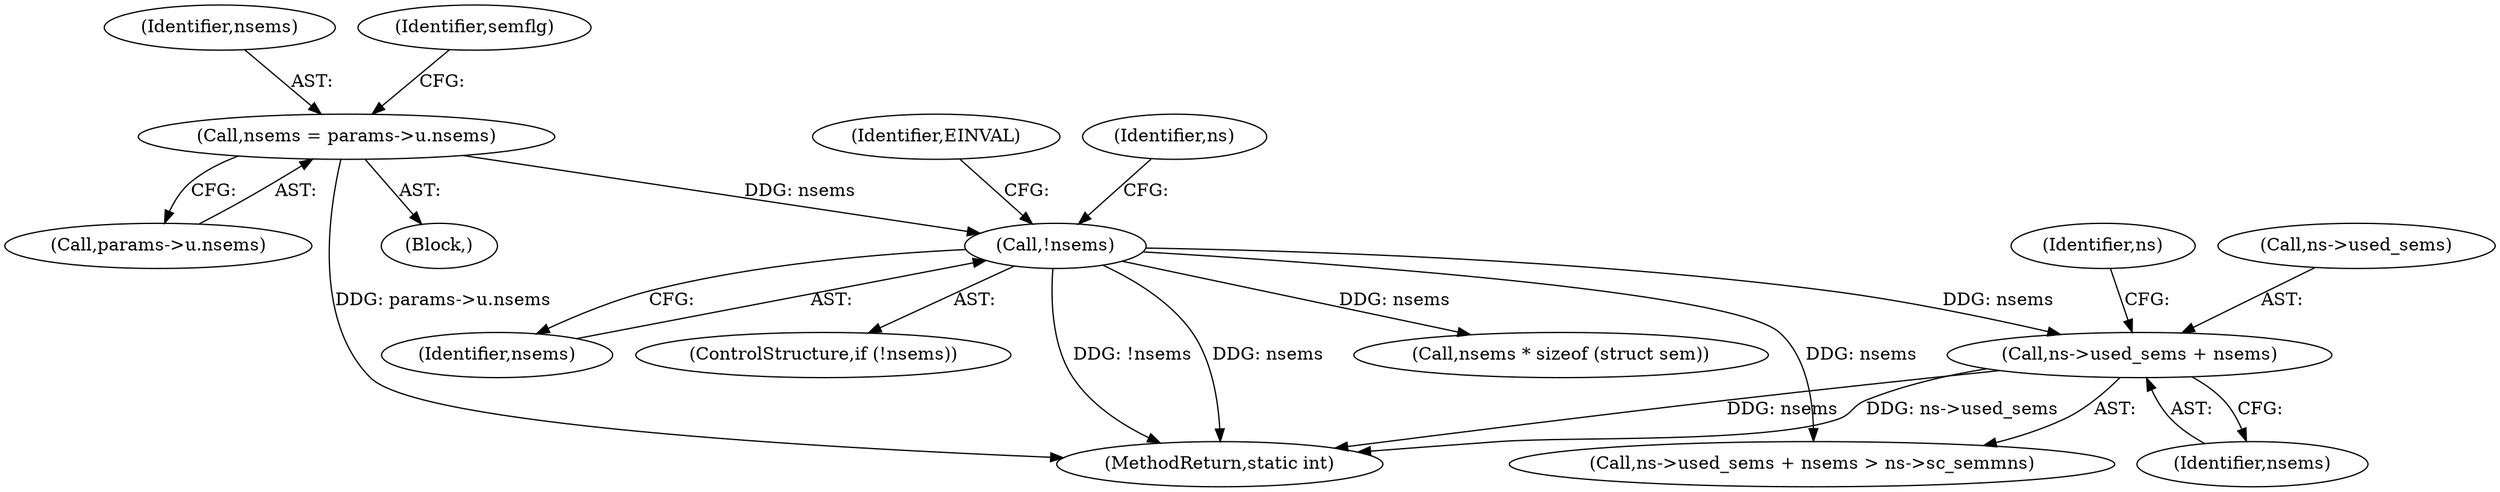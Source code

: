digraph "0_linux_6062a8dc0517bce23e3c2f7d2fea5e22411269a3_4@pointer" {
"1000137" [label="(Call,ns->used_sems + nsems)"];
"1000130" [label="(Call,!nsems)"];
"1000115" [label="(Call,nsems = params->u.nsems)"];
"1000129" [label="(ControlStructure,if (!nsems))"];
"1000116" [label="(Identifier,nsems)"];
"1000137" [label="(Call,ns->used_sems + nsems)"];
"1000117" [label="(Call,params->u.nsems)"];
"1000130" [label="(Call,!nsems)"];
"1000131" [label="(Identifier,nsems)"];
"1000115" [label="(Call,nsems = params->u.nsems)"];
"1000154" [label="(Call,nsems * sizeof (struct sem))"];
"1000138" [label="(Call,ns->used_sems)"];
"1000134" [label="(Identifier,EINVAL)"];
"1000139" [label="(Identifier,ns)"];
"1000136" [label="(Call,ns->used_sems + nsems > ns->sc_semmns)"];
"1000124" [label="(Identifier,semflg)"];
"1000141" [label="(Identifier,nsems)"];
"1000297" [label="(MethodReturn,static int)"];
"1000103" [label="(Block,)"];
"1000143" [label="(Identifier,ns)"];
"1000137" -> "1000136"  [label="AST: "];
"1000137" -> "1000141"  [label="CFG: "];
"1000138" -> "1000137"  [label="AST: "];
"1000141" -> "1000137"  [label="AST: "];
"1000143" -> "1000137"  [label="CFG: "];
"1000137" -> "1000297"  [label="DDG: nsems"];
"1000137" -> "1000297"  [label="DDG: ns->used_sems"];
"1000130" -> "1000137"  [label="DDG: nsems"];
"1000130" -> "1000129"  [label="AST: "];
"1000130" -> "1000131"  [label="CFG: "];
"1000131" -> "1000130"  [label="AST: "];
"1000134" -> "1000130"  [label="CFG: "];
"1000139" -> "1000130"  [label="CFG: "];
"1000130" -> "1000297"  [label="DDG: !nsems"];
"1000130" -> "1000297"  [label="DDG: nsems"];
"1000115" -> "1000130"  [label="DDG: nsems"];
"1000130" -> "1000136"  [label="DDG: nsems"];
"1000130" -> "1000154"  [label="DDG: nsems"];
"1000115" -> "1000103"  [label="AST: "];
"1000115" -> "1000117"  [label="CFG: "];
"1000116" -> "1000115"  [label="AST: "];
"1000117" -> "1000115"  [label="AST: "];
"1000124" -> "1000115"  [label="CFG: "];
"1000115" -> "1000297"  [label="DDG: params->u.nsems"];
}
